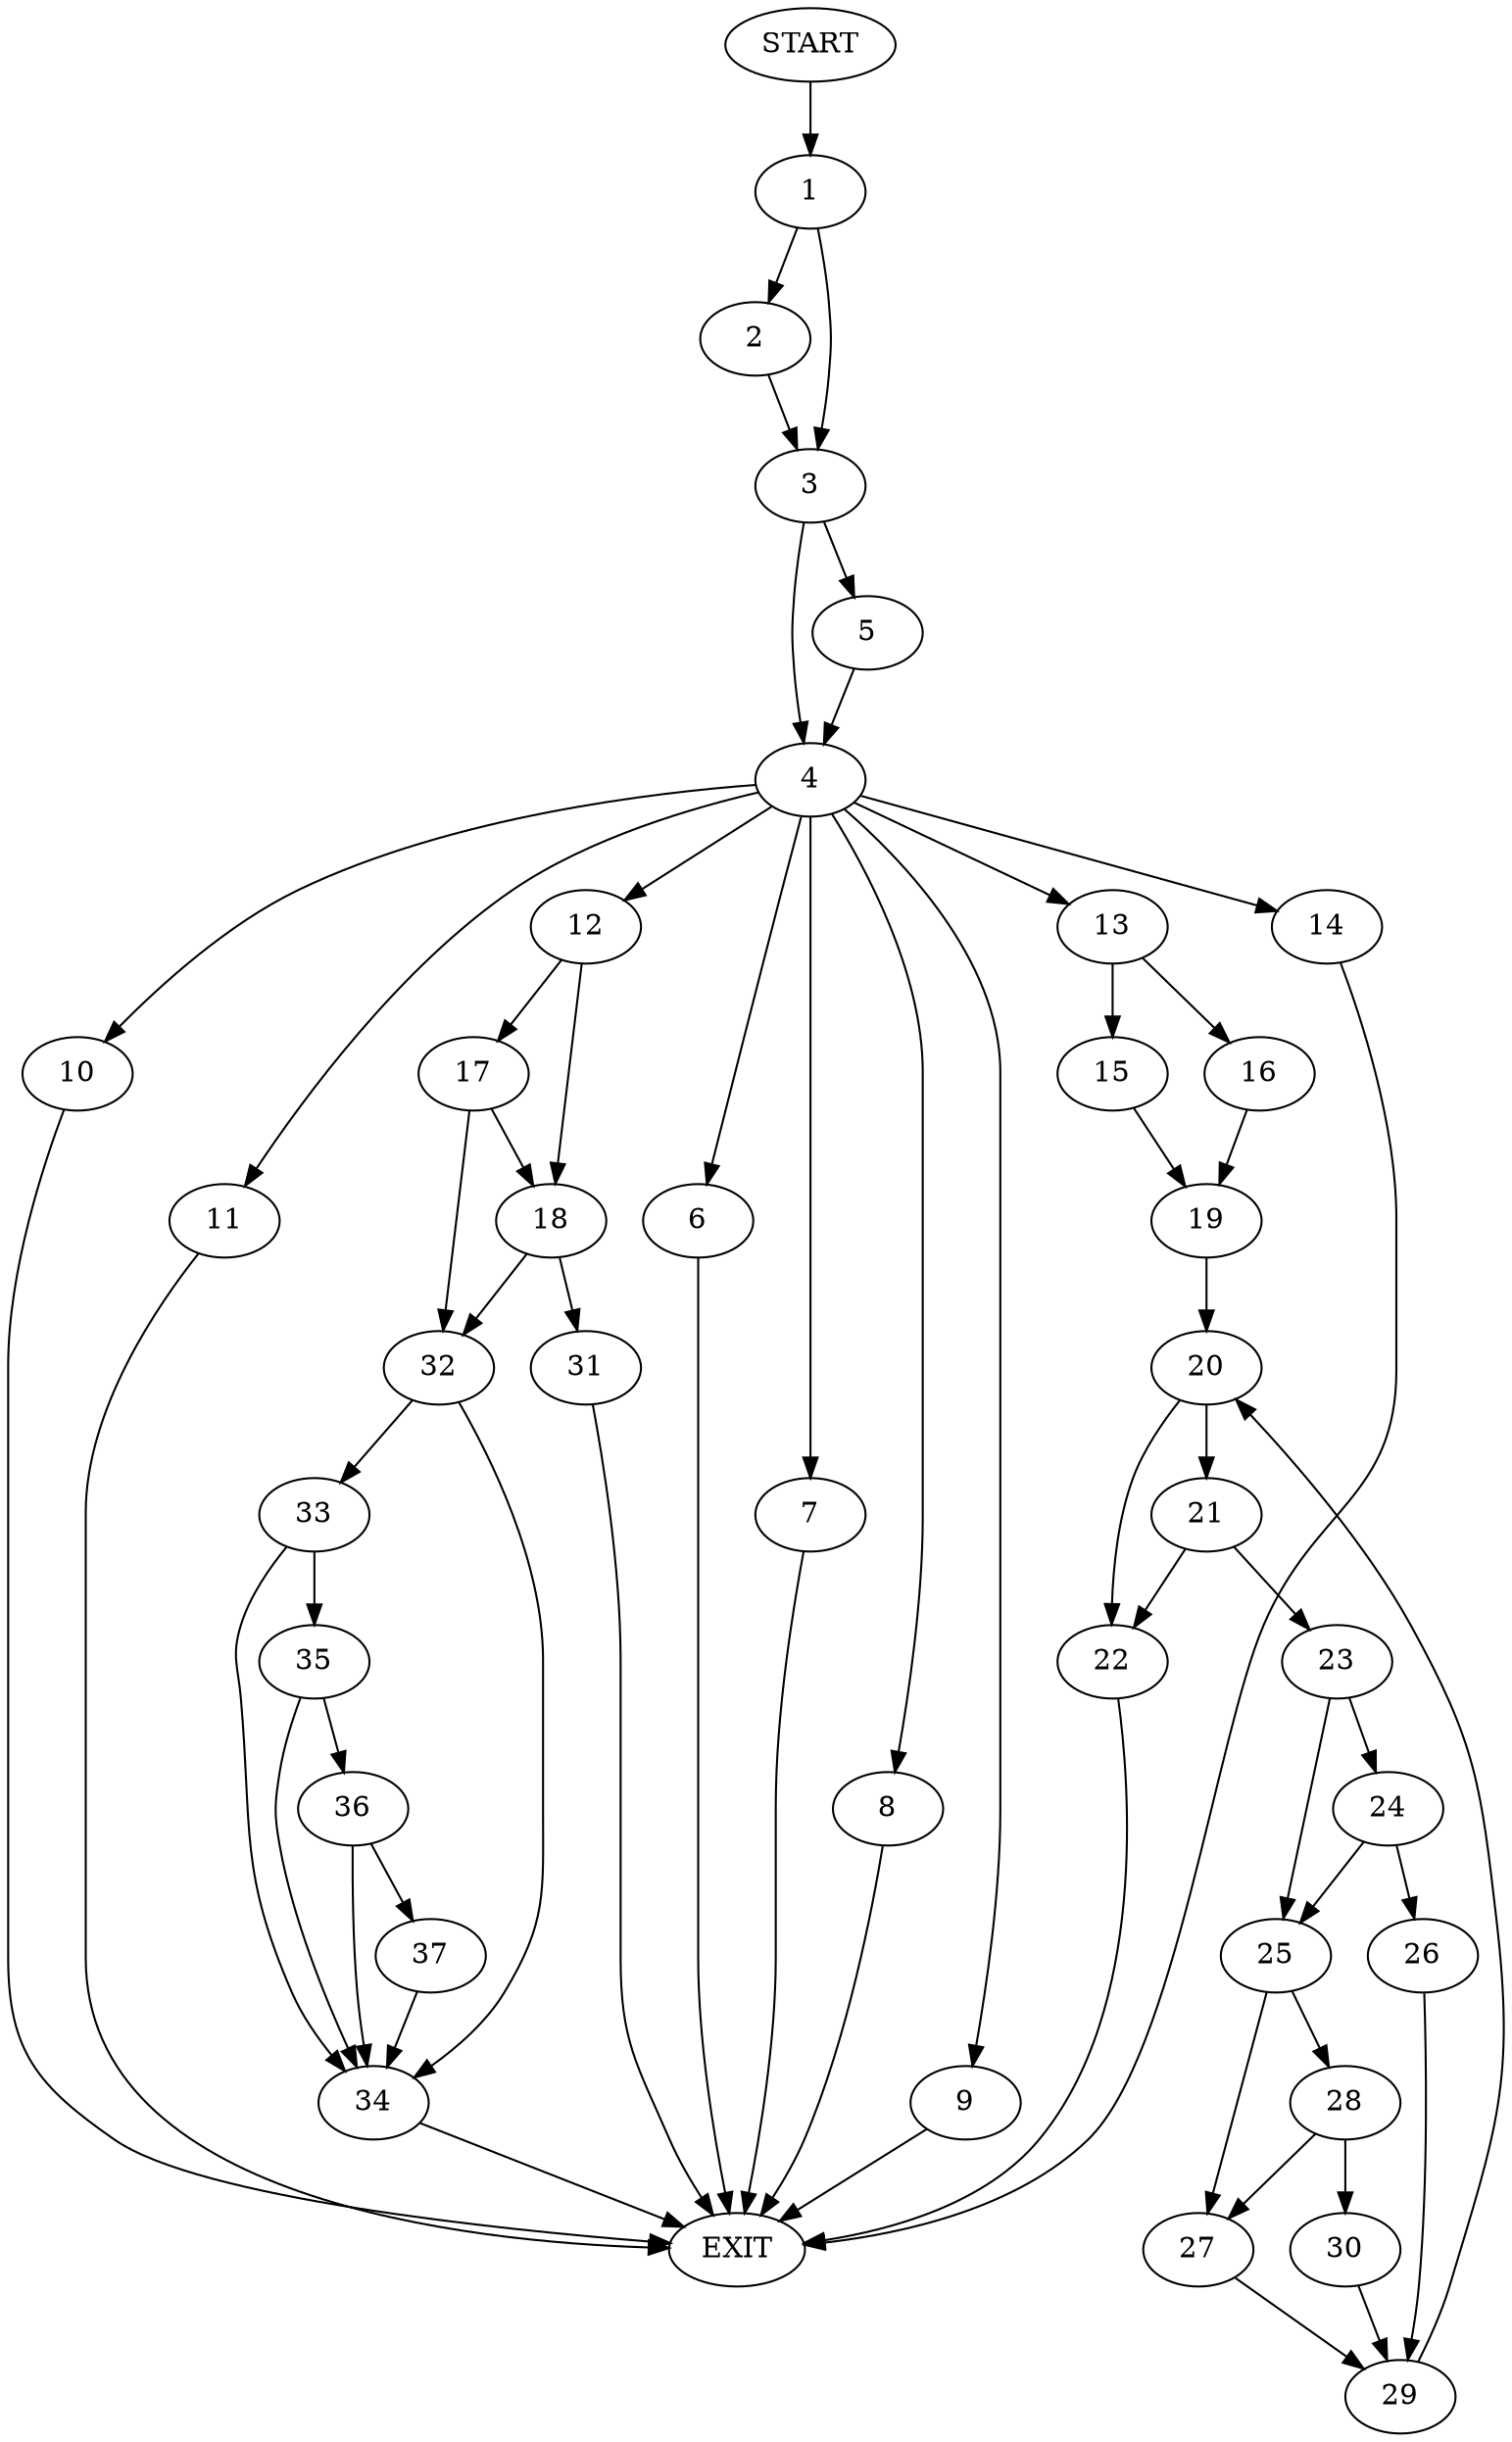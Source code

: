 digraph {
0 [label="START"]
38 [label="EXIT"]
0 -> 1
1 -> 2
1 -> 3
2 -> 3
3 -> 4
3 -> 5
5 -> 4
4 -> 6
4 -> 7
4 -> 8
4 -> 9
4 -> 10
4 -> 11
4 -> 12
4 -> 13
4 -> 14
13 -> 15
13 -> 16
9 -> 38
11 -> 38
10 -> 38
7 -> 38
12 -> 17
12 -> 18
14 -> 38
8 -> 38
6 -> 38
15 -> 19
16 -> 19
19 -> 20
20 -> 21
20 -> 22
21 -> 23
21 -> 22
22 -> 38
23 -> 24
23 -> 25
24 -> 25
24 -> 26
25 -> 27
25 -> 28
26 -> 29
29 -> 20
27 -> 29
28 -> 27
28 -> 30
30 -> 29
18 -> 31
18 -> 32
17 -> 32
17 -> 18
32 -> 33
32 -> 34
31 -> 38
33 -> 35
33 -> 34
34 -> 38
35 -> 36
35 -> 34
36 -> 34
36 -> 37
37 -> 34
}
